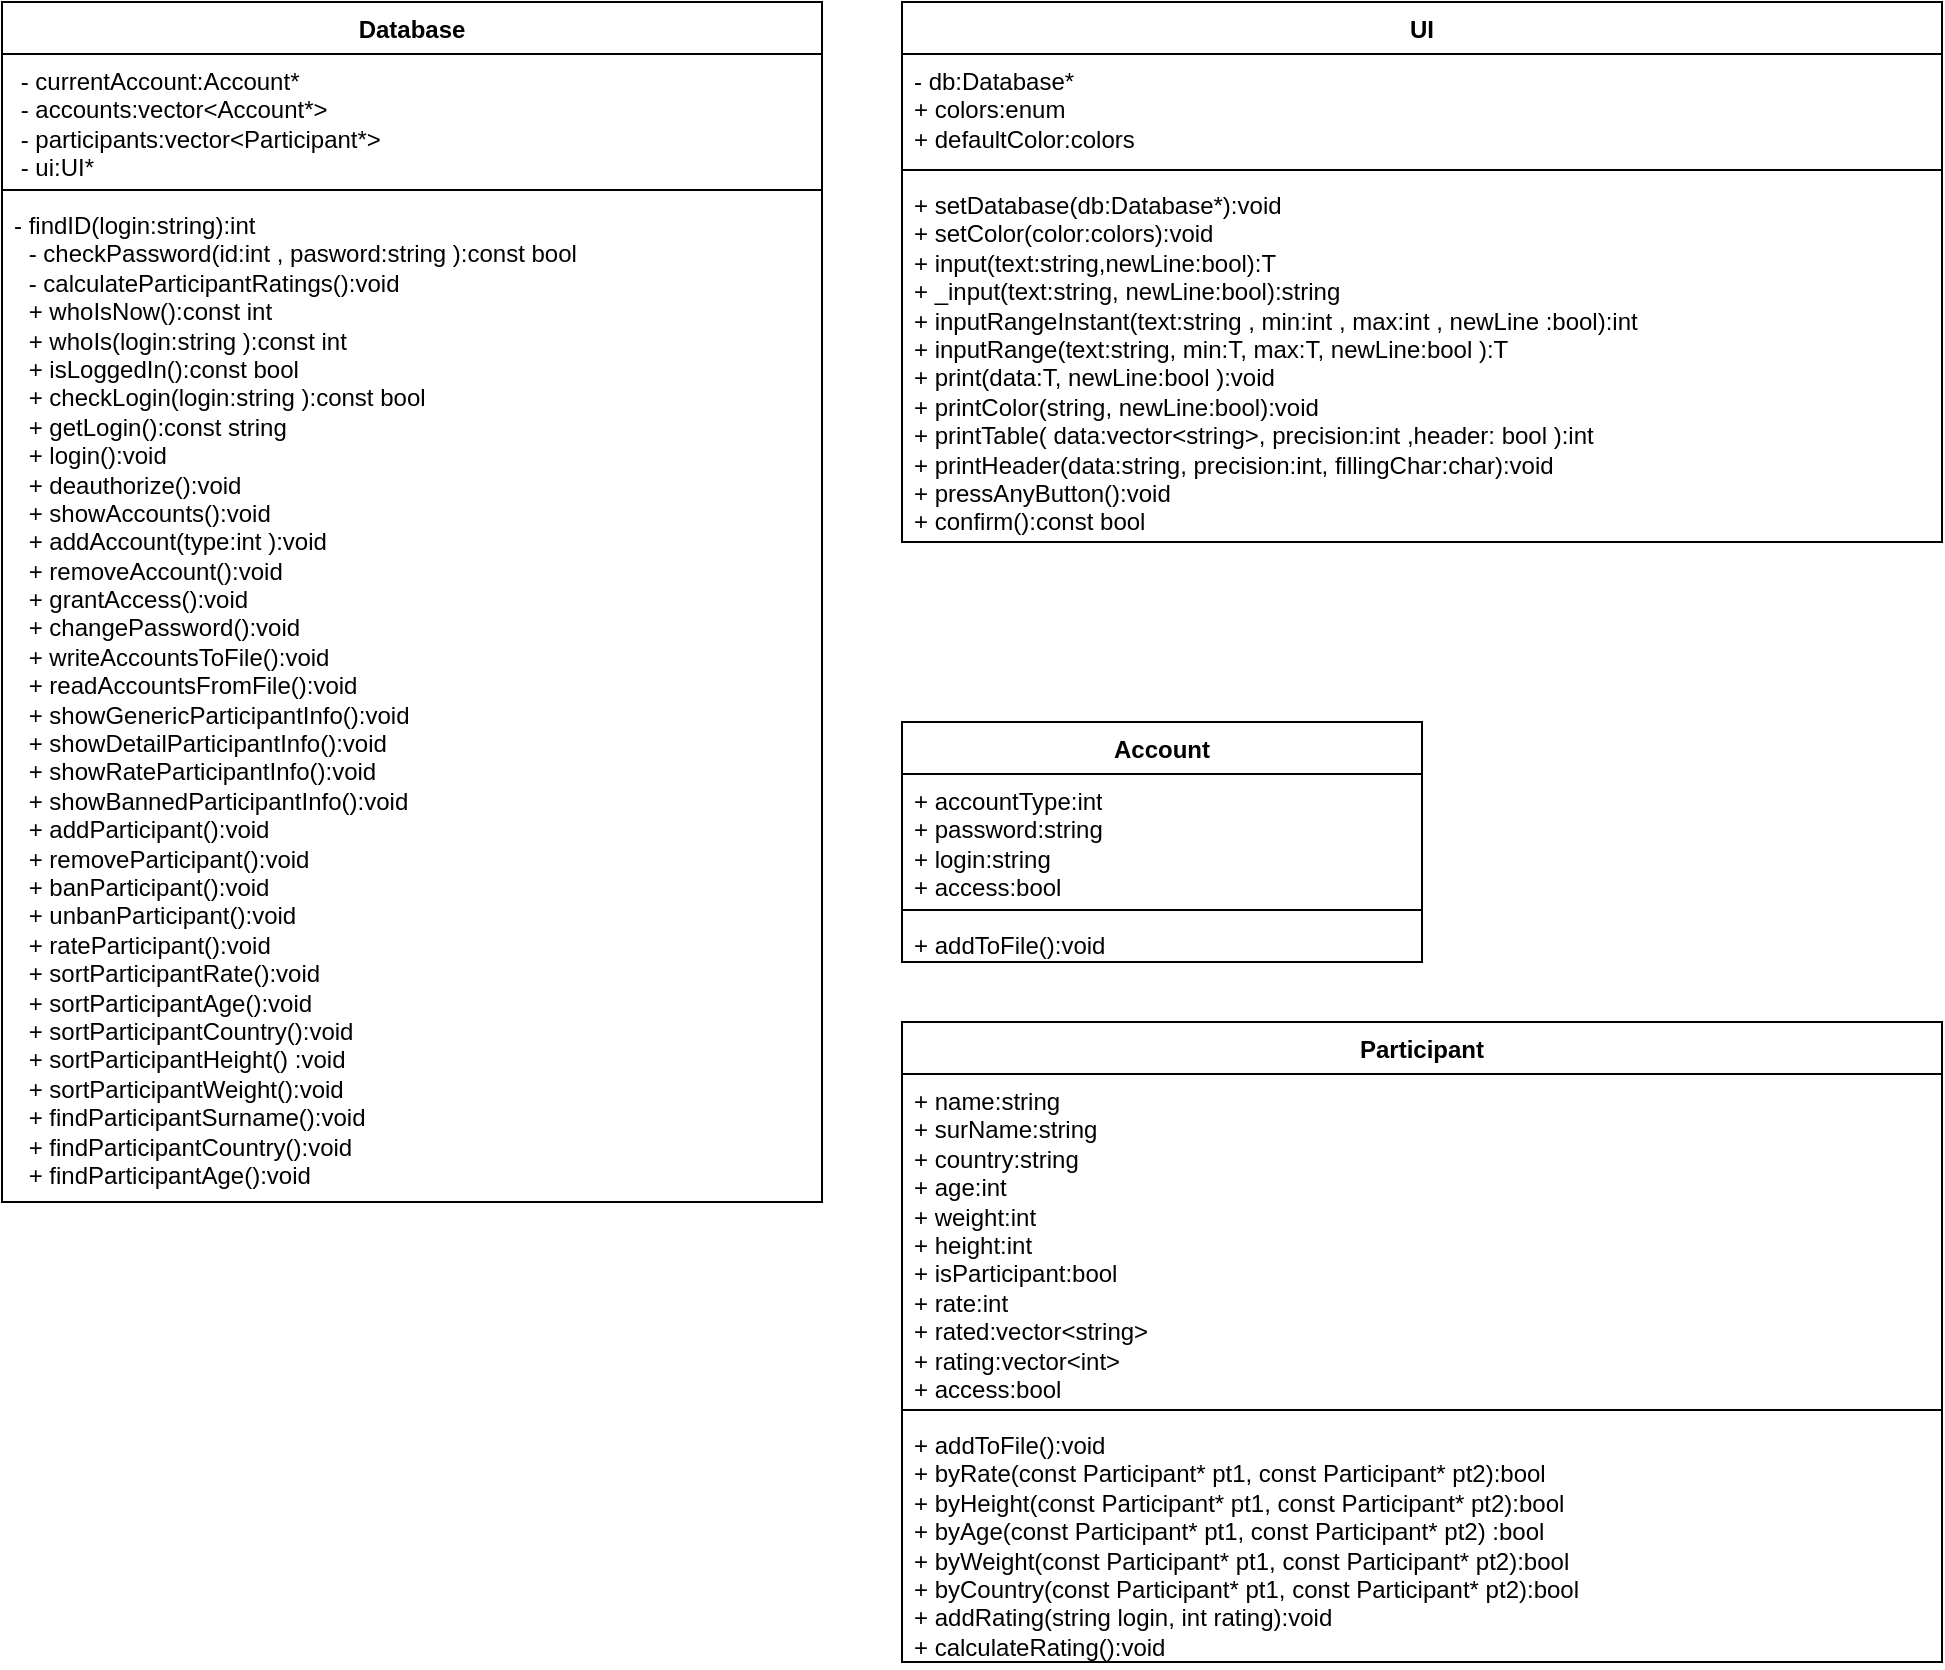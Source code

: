 <mxfile version="24.3.1" type="github">
  <diagram id="C5RBs43oDa-KdzZeNtuy" name="Page-1">
    <mxGraphModel dx="512" dy="552" grid="1" gridSize="10" guides="1" tooltips="1" connect="1" arrows="1" fold="1" page="1" pageScale="1" pageWidth="827" pageHeight="1169" math="0" shadow="0">
      <root>
        <mxCell id="WIyWlLk6GJQsqaUBKTNV-0" />
        <mxCell id="WIyWlLk6GJQsqaUBKTNV-1" parent="WIyWlLk6GJQsqaUBKTNV-0" />
        <mxCell id="-oNcuIuCmFkQ8faYrNBV-1" value="UI" style="swimlane;fontStyle=1;align=center;verticalAlign=top;childLayout=stackLayout;horizontal=1;startSize=26;horizontalStack=0;resizeParent=1;resizeParentMax=0;resizeLast=0;collapsible=1;marginBottom=0;whiteSpace=wrap;html=1;" vertex="1" parent="WIyWlLk6GJQsqaUBKTNV-1">
          <mxGeometry x="640" y="120" width="520" height="270" as="geometry">
            <mxRectangle x="640" y="120" width="50" height="30" as="alternateBounds" />
          </mxGeometry>
        </mxCell>
        <mxCell id="-oNcuIuCmFkQ8faYrNBV-2" value="&lt;div&gt;- db:Database*&lt;/div&gt;&lt;div&gt;+ colors:enum&lt;/div&gt;&lt;div&gt;+ defaultColor:colors&lt;/div&gt;&lt;div&gt;&lt;br&gt;&lt;/div&gt;" style="text;strokeColor=none;fillColor=none;align=left;verticalAlign=top;spacingLeft=4;spacingRight=4;overflow=hidden;rotatable=0;points=[[0,0.5],[1,0.5]];portConstraint=eastwest;whiteSpace=wrap;html=1;" vertex="1" parent="-oNcuIuCmFkQ8faYrNBV-1">
          <mxGeometry y="26" width="520" height="54" as="geometry" />
        </mxCell>
        <mxCell id="-oNcuIuCmFkQ8faYrNBV-3" value="" style="line;strokeWidth=1;fillColor=none;align=left;verticalAlign=middle;spacingTop=-1;spacingLeft=3;spacingRight=3;rotatable=0;labelPosition=right;points=[];portConstraint=eastwest;strokeColor=inherit;" vertex="1" parent="-oNcuIuCmFkQ8faYrNBV-1">
          <mxGeometry y="80" width="520" height="8" as="geometry" />
        </mxCell>
        <mxCell id="-oNcuIuCmFkQ8faYrNBV-4" value="&lt;div&gt;+ setDatabase(db:Database*):void&lt;/div&gt;&lt;div&gt;+ setColor(color:colors):void&lt;/div&gt;&lt;div&gt;+ input(text:string,newLine:bool):T&lt;/div&gt;&lt;div&gt;+ _input(text:string, newLine:bool):string&lt;/div&gt;&lt;div&gt;+ inputRangeInstant(text:string , min:int , max:int , newLine :bool):int&lt;br&gt;+ inputRange(text:string, min:T, max:T, newLine:bool ):T&lt;br&gt;+ print(data:T, newLine:bool ):void&lt;br&gt;+ printColor(string,  newLine:bool):void&lt;br&gt;+ printTable( data:vector&amp;lt;string&amp;gt;, precision:int ,header: bool ):int&lt;br&gt;+ printHeader(data:string, precision:int, fillingChar:char):void&lt;br&gt;+ pressAnyButton():void&lt;br&gt;+ confirm():const bool&lt;br&gt;&lt;/div&gt;" style="text;strokeColor=none;fillColor=none;align=left;verticalAlign=top;spacingLeft=4;spacingRight=4;overflow=hidden;rotatable=0;points=[[0,0.5],[1,0.5]];portConstraint=eastwest;whiteSpace=wrap;html=1;" vertex="1" parent="-oNcuIuCmFkQ8faYrNBV-1">
          <mxGeometry y="88" width="520" height="182" as="geometry" />
        </mxCell>
        <mxCell id="-oNcuIuCmFkQ8faYrNBV-5" value="Database" style="swimlane;fontStyle=1;align=center;verticalAlign=top;childLayout=stackLayout;horizontal=1;startSize=26;horizontalStack=0;resizeParent=1;resizeParentMax=0;resizeLast=0;collapsible=1;marginBottom=0;whiteSpace=wrap;html=1;" vertex="1" parent="WIyWlLk6GJQsqaUBKTNV-1">
          <mxGeometry x="190" y="120" width="410" height="600" as="geometry" />
        </mxCell>
        <mxCell id="-oNcuIuCmFkQ8faYrNBV-6" value="&amp;nbsp;- currentAccount:Account*&lt;div&gt;&amp;nbsp;- accounts:vector&amp;lt;Account*&amp;gt;&lt;/div&gt;&lt;div&gt;&amp;nbsp;- participants:vector&amp;lt;Participant*&amp;gt;&lt;/div&gt;&lt;div&gt;&amp;nbsp;- ui:UI*&lt;/div&gt;" style="text;strokeColor=none;fillColor=none;align=left;verticalAlign=top;spacingLeft=4;spacingRight=4;overflow=hidden;rotatable=0;points=[[0,0.5],[1,0.5]];portConstraint=eastwest;whiteSpace=wrap;html=1;" vertex="1" parent="-oNcuIuCmFkQ8faYrNBV-5">
          <mxGeometry y="26" width="410" height="64" as="geometry" />
        </mxCell>
        <mxCell id="-oNcuIuCmFkQ8faYrNBV-7" value="" style="line;strokeWidth=1;fillColor=none;align=left;verticalAlign=middle;spacingTop=-1;spacingLeft=3;spacingRight=3;rotatable=0;labelPosition=right;points=[];portConstraint=eastwest;strokeColor=inherit;" vertex="1" parent="-oNcuIuCmFkQ8faYrNBV-5">
          <mxGeometry y="90" width="410" height="8" as="geometry" />
        </mxCell>
        <mxCell id="-oNcuIuCmFkQ8faYrNBV-8" value="- findID(login:string):int&lt;p style=&quot;margin:0px;margin-left:4px;&quot;&gt;&amp;nbsp;- checkPassword(id:int , pasword:string ):const bool&lt;/p&gt;&lt;p style=&quot;margin:0px;margin-left:4px;&quot;&gt;&amp;nbsp;- calculateParticipantRatings():void&lt;/p&gt;&lt;p style=&quot;margin:0px;margin-left:4px;&quot;&gt;&amp;nbsp;+ whoIsNow():const int&lt;/p&gt;&lt;p style=&quot;margin:0px;margin-left:4px;&quot;&gt;&amp;nbsp;+ whoIs(login:string ):const int&lt;br&gt;&lt;/p&gt;&lt;p style=&quot;margin:0px;margin-left:4px;&quot;&gt;&amp;nbsp;+ isLoggedIn():const bool&lt;/p&gt;&lt;p style=&quot;margin:0px;margin-left:4px;&quot;&gt;&amp;nbsp;+ checkLogin(login:string ):const bool&lt;/p&gt;&lt;p style=&quot;margin:0px;margin-left:4px;&quot;&gt;&amp;nbsp;+ getLogin():const string&lt;/p&gt;&lt;p style=&quot;margin:0px;margin-left:4px;&quot;&gt;&amp;nbsp;+ login():void&lt;/p&gt;&lt;p style=&quot;margin:0px;margin-left:4px;&quot;&gt;&amp;nbsp;+ deauthorize():void&lt;br&gt;&amp;nbsp;+ showAccounts():void&lt;br&gt;&amp;nbsp;+ addAccount(type:int ):void&lt;br&gt;&amp;nbsp;+  removeAccount():void&lt;br&gt;&amp;nbsp;+ grantAccess():void&lt;br&gt;&amp;nbsp;+ changePassword():void&lt;br&gt;&amp;nbsp;+ writeAccountsToFile():void&lt;br&gt;&amp;nbsp;+ readAccountsFromFile():void&lt;br&gt;&amp;nbsp;+ showGenericParticipantInfo():void&lt;br&gt;&amp;nbsp;+ showDetailParticipantInfo():void&lt;br&gt;&amp;nbsp;+ showRateParticipantInfo():void&lt;br&gt;&amp;nbsp;+ showBannedParticipantInfo():void&lt;br&gt;&amp;nbsp;+ addParticipant():void&lt;br&gt;&amp;nbsp;+ removeParticipant():void&lt;br&gt;&amp;nbsp;+ banParticipant():void&lt;br&gt;&amp;nbsp;+ unbanParticipant():void&lt;br&gt;&amp;nbsp;+ rateParticipant():void&lt;br&gt;&amp;nbsp;+ sortParticipantRate():void&lt;br&gt;&amp;nbsp;+ sortParticipantAge():void&lt;br&gt;&amp;nbsp;+ sortParticipantCountry():void&lt;br&gt;&amp;nbsp;+ sortParticipantHeight() :void&lt;br&gt;&amp;nbsp;+ sortParticipantWeight():void&lt;br&gt;&amp;nbsp;+ findParticipantSurname():void&lt;br&gt;&amp;nbsp;+ findParticipantCountry():void&lt;br&gt;&amp;nbsp;+ findParticipantAge():void&lt;/p&gt;" style="text;strokeColor=none;fillColor=none;align=left;verticalAlign=top;spacingLeft=4;spacingRight=4;overflow=hidden;rotatable=0;points=[[0,0.5],[1,0.5]];portConstraint=eastwest;whiteSpace=wrap;html=1;" vertex="1" parent="-oNcuIuCmFkQ8faYrNBV-5">
          <mxGeometry y="98" width="410" height="502" as="geometry" />
        </mxCell>
        <mxCell id="-oNcuIuCmFkQ8faYrNBV-9" value="Account" style="swimlane;fontStyle=1;align=center;verticalAlign=top;childLayout=stackLayout;horizontal=1;startSize=26;horizontalStack=0;resizeParent=1;resizeParentMax=0;resizeLast=0;collapsible=1;marginBottom=0;whiteSpace=wrap;html=1;" vertex="1" parent="WIyWlLk6GJQsqaUBKTNV-1">
          <mxGeometry x="640" y="480" width="260" height="120" as="geometry" />
        </mxCell>
        <mxCell id="-oNcuIuCmFkQ8faYrNBV-10" value="&lt;div&gt;+ accountType:int&lt;/div&gt;&lt;div&gt;+ password:string&lt;/div&gt;&lt;div&gt;+ login:string&lt;/div&gt;&lt;div&gt;+ access:bool&lt;/div&gt;" style="text;strokeColor=none;fillColor=none;align=left;verticalAlign=top;spacingLeft=4;spacingRight=4;overflow=hidden;rotatable=0;points=[[0,0.5],[1,0.5]];portConstraint=eastwest;whiteSpace=wrap;html=1;" vertex="1" parent="-oNcuIuCmFkQ8faYrNBV-9">
          <mxGeometry y="26" width="260" height="64" as="geometry" />
        </mxCell>
        <mxCell id="-oNcuIuCmFkQ8faYrNBV-11" value="" style="line;strokeWidth=1;fillColor=none;align=left;verticalAlign=middle;spacingTop=-1;spacingLeft=3;spacingRight=3;rotatable=0;labelPosition=right;points=[];portConstraint=eastwest;strokeColor=inherit;" vertex="1" parent="-oNcuIuCmFkQ8faYrNBV-9">
          <mxGeometry y="90" width="260" height="8" as="geometry" />
        </mxCell>
        <mxCell id="-oNcuIuCmFkQ8faYrNBV-12" value="+ addToFile():void" style="text;strokeColor=none;fillColor=none;align=left;verticalAlign=top;spacingLeft=4;spacingRight=4;overflow=hidden;rotatable=0;points=[[0,0.5],[1,0.5]];portConstraint=eastwest;whiteSpace=wrap;html=1;" vertex="1" parent="-oNcuIuCmFkQ8faYrNBV-9">
          <mxGeometry y="98" width="260" height="22" as="geometry" />
        </mxCell>
        <mxCell id="-oNcuIuCmFkQ8faYrNBV-13" value="Participant" style="swimlane;fontStyle=1;align=center;verticalAlign=top;childLayout=stackLayout;horizontal=1;startSize=26;horizontalStack=0;resizeParent=1;resizeParentMax=0;resizeLast=0;collapsible=1;marginBottom=0;whiteSpace=wrap;html=1;" vertex="1" parent="WIyWlLk6GJQsqaUBKTNV-1">
          <mxGeometry x="640" y="630" width="520" height="320" as="geometry" />
        </mxCell>
        <mxCell id="-oNcuIuCmFkQ8faYrNBV-14" value="&lt;div&gt;+ name:string&lt;/div&gt;&lt;div&gt;+ surName:string&lt;/div&gt;&lt;div&gt;+ country:string&lt;/div&gt;&lt;div&gt;+ age:int&lt;/div&gt;&lt;div&gt;+ weight:int&lt;/div&gt;&lt;div&gt;+ height:int&lt;/div&gt;&lt;div&gt;+ isParticipant:bool&lt;/div&gt;&lt;div&gt;+ rate:int&lt;/div&gt;&lt;div&gt;+ rated:vector&amp;lt;string&amp;gt;&lt;/div&gt;&lt;div&gt;+ rating:vector&amp;lt;int&amp;gt;&lt;br&gt;&lt;/div&gt;&lt;div&gt;+ access:bool&lt;/div&gt;" style="text;strokeColor=none;fillColor=none;align=left;verticalAlign=top;spacingLeft=4;spacingRight=4;overflow=hidden;rotatable=0;points=[[0,0.5],[1,0.5]];portConstraint=eastwest;whiteSpace=wrap;html=1;" vertex="1" parent="-oNcuIuCmFkQ8faYrNBV-13">
          <mxGeometry y="26" width="520" height="164" as="geometry" />
        </mxCell>
        <mxCell id="-oNcuIuCmFkQ8faYrNBV-15" value="" style="line;strokeWidth=1;fillColor=none;align=left;verticalAlign=middle;spacingTop=-1;spacingLeft=3;spacingRight=3;rotatable=0;labelPosition=right;points=[];portConstraint=eastwest;strokeColor=inherit;" vertex="1" parent="-oNcuIuCmFkQ8faYrNBV-13">
          <mxGeometry y="190" width="520" height="8" as="geometry" />
        </mxCell>
        <mxCell id="-oNcuIuCmFkQ8faYrNBV-16" value="&lt;div&gt;+ addToFile():void&lt;/div&gt;&lt;div&gt;+ byRate(const Participant* pt1, const Participant* pt2):bool&lt;br&gt;+ byHeight(const Participant* pt1, const Participant* pt2):bool&lt;br&gt;+ byAge(const Participant* pt1, const Participant* pt2) :bool&lt;br&gt;+ byWeight(const Participant* pt1, const Participant* pt2):bool&lt;br&gt;+ byCountry(const Participant* pt1, const Participant* pt2):bool&lt;br&gt;+ addRating(string login, int rating):void&lt;br&gt;+ calculateRating():void&lt;/div&gt;" style="text;strokeColor=none;fillColor=none;align=left;verticalAlign=top;spacingLeft=4;spacingRight=4;overflow=hidden;rotatable=0;points=[[0,0.5],[1,0.5]];portConstraint=eastwest;whiteSpace=wrap;html=1;" vertex="1" parent="-oNcuIuCmFkQ8faYrNBV-13">
          <mxGeometry y="198" width="520" height="122" as="geometry" />
        </mxCell>
      </root>
    </mxGraphModel>
  </diagram>
</mxfile>
